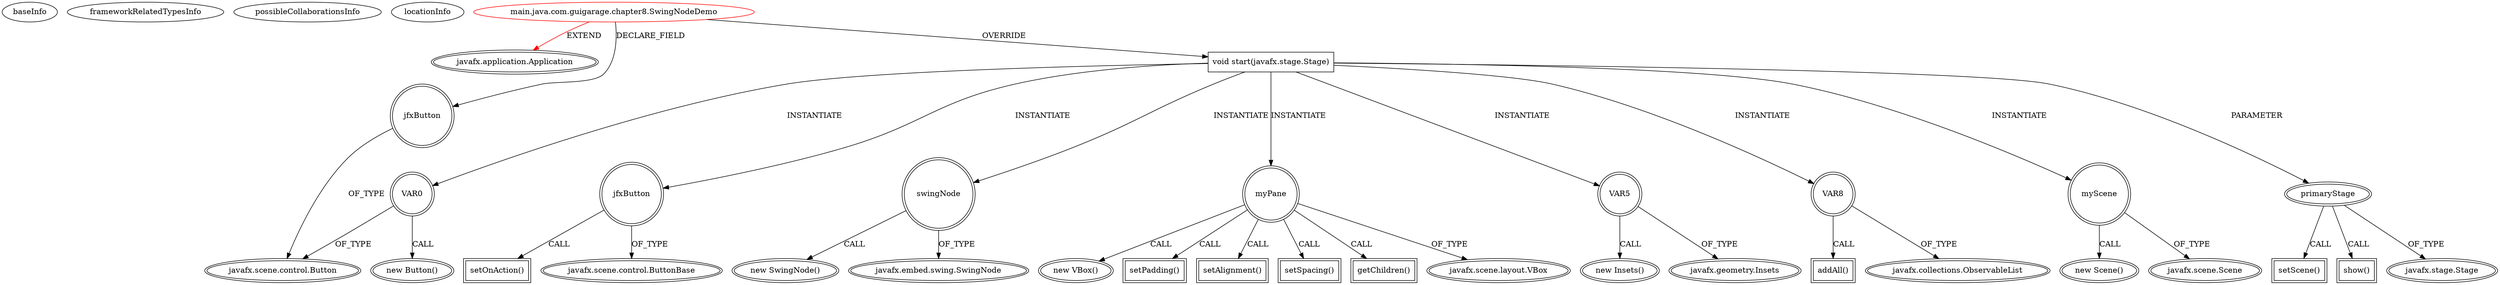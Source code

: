 digraph {
baseInfo[graphId=2902,category="extension_graph",isAnonymous=false,possibleRelation=false]
frameworkRelatedTypesInfo[0="javafx.application.Application"]
possibleCollaborationsInfo[]
locationInfo[projectName="guigarage-mastering-javafx-controls",filePath="/guigarage-mastering-javafx-controls/mastering-javafx-controls-master/src/main/java/com/guigarage/chapter8/SwingNodeDemo.java",contextSignature="SwingNodeDemo",graphId="2902"]
0[label="main.java.com.guigarage.chapter8.SwingNodeDemo",vertexType="ROOT_CLIENT_CLASS_DECLARATION",isFrameworkType=false,color=red]
1[label="javafx.application.Application",vertexType="FRAMEWORK_CLASS_TYPE",isFrameworkType=true,peripheries=2]
2[label="jfxButton",vertexType="FIELD_DECLARATION",isFrameworkType=true,peripheries=2,shape=circle]
3[label="javafx.scene.control.Button",vertexType="FRAMEWORK_CLASS_TYPE",isFrameworkType=true,peripheries=2]
4[label="void start(javafx.stage.Stage)",vertexType="OVERRIDING_METHOD_DECLARATION",isFrameworkType=false,shape=box]
5[label="primaryStage",vertexType="PARAMETER_DECLARATION",isFrameworkType=true,peripheries=2]
6[label="javafx.stage.Stage",vertexType="FRAMEWORK_CLASS_TYPE",isFrameworkType=true,peripheries=2]
8[label="VAR0",vertexType="VARIABLE_EXPRESION",isFrameworkType=true,peripheries=2,shape=circle]
7[label="new Button()",vertexType="CONSTRUCTOR_CALL",isFrameworkType=true,peripheries=2]
10[label="jfxButton",vertexType="VARIABLE_EXPRESION",isFrameworkType=true,peripheries=2,shape=circle]
12[label="javafx.scene.control.ButtonBase",vertexType="FRAMEWORK_CLASS_TYPE",isFrameworkType=true,peripheries=2]
11[label="setOnAction()",vertexType="INSIDE_CALL",isFrameworkType=true,peripheries=2,shape=box]
14[label="swingNode",vertexType="VARIABLE_EXPRESION",isFrameworkType=true,peripheries=2,shape=circle]
15[label="javafx.embed.swing.SwingNode",vertexType="FRAMEWORK_CLASS_TYPE",isFrameworkType=true,peripheries=2]
13[label="new SwingNode()",vertexType="CONSTRUCTOR_CALL",isFrameworkType=true,peripheries=2]
17[label="myPane",vertexType="VARIABLE_EXPRESION",isFrameworkType=true,peripheries=2,shape=circle]
18[label="javafx.scene.layout.VBox",vertexType="FRAMEWORK_CLASS_TYPE",isFrameworkType=true,peripheries=2]
16[label="new VBox()",vertexType="CONSTRUCTOR_CALL",isFrameworkType=true,peripheries=2]
20[label="setPadding()",vertexType="INSIDE_CALL",isFrameworkType=true,peripheries=2,shape=box]
22[label="VAR5",vertexType="VARIABLE_EXPRESION",isFrameworkType=true,peripheries=2,shape=circle]
23[label="javafx.geometry.Insets",vertexType="FRAMEWORK_CLASS_TYPE",isFrameworkType=true,peripheries=2]
21[label="new Insets()",vertexType="CONSTRUCTOR_CALL",isFrameworkType=true,peripheries=2]
25[label="setAlignment()",vertexType="INSIDE_CALL",isFrameworkType=true,peripheries=2,shape=box]
27[label="setSpacing()",vertexType="INSIDE_CALL",isFrameworkType=true,peripheries=2,shape=box]
28[label="VAR8",vertexType="VARIABLE_EXPRESION",isFrameworkType=true,peripheries=2,shape=circle]
30[label="javafx.collections.ObservableList",vertexType="FRAMEWORK_INTERFACE_TYPE",isFrameworkType=true,peripheries=2]
29[label="addAll()",vertexType="INSIDE_CALL",isFrameworkType=true,peripheries=2,shape=box]
32[label="getChildren()",vertexType="INSIDE_CALL",isFrameworkType=true,peripheries=2,shape=box]
34[label="myScene",vertexType="VARIABLE_EXPRESION",isFrameworkType=true,peripheries=2,shape=circle]
35[label="javafx.scene.Scene",vertexType="FRAMEWORK_CLASS_TYPE",isFrameworkType=true,peripheries=2]
33[label="new Scene()",vertexType="CONSTRUCTOR_CALL",isFrameworkType=true,peripheries=2]
37[label="setScene()",vertexType="INSIDE_CALL",isFrameworkType=true,peripheries=2,shape=box]
39[label="show()",vertexType="INSIDE_CALL",isFrameworkType=true,peripheries=2,shape=box]
0->1[label="EXTEND",color=red]
0->2[label="DECLARE_FIELD"]
2->3[label="OF_TYPE"]
0->4[label="OVERRIDE"]
5->6[label="OF_TYPE"]
4->5[label="PARAMETER"]
4->8[label="INSTANTIATE"]
8->3[label="OF_TYPE"]
8->7[label="CALL"]
4->10[label="INSTANTIATE"]
10->12[label="OF_TYPE"]
10->11[label="CALL"]
4->14[label="INSTANTIATE"]
14->15[label="OF_TYPE"]
14->13[label="CALL"]
4->17[label="INSTANTIATE"]
17->18[label="OF_TYPE"]
17->16[label="CALL"]
17->20[label="CALL"]
4->22[label="INSTANTIATE"]
22->23[label="OF_TYPE"]
22->21[label="CALL"]
17->25[label="CALL"]
17->27[label="CALL"]
4->28[label="INSTANTIATE"]
28->30[label="OF_TYPE"]
28->29[label="CALL"]
17->32[label="CALL"]
4->34[label="INSTANTIATE"]
34->35[label="OF_TYPE"]
34->33[label="CALL"]
5->37[label="CALL"]
5->39[label="CALL"]
}
